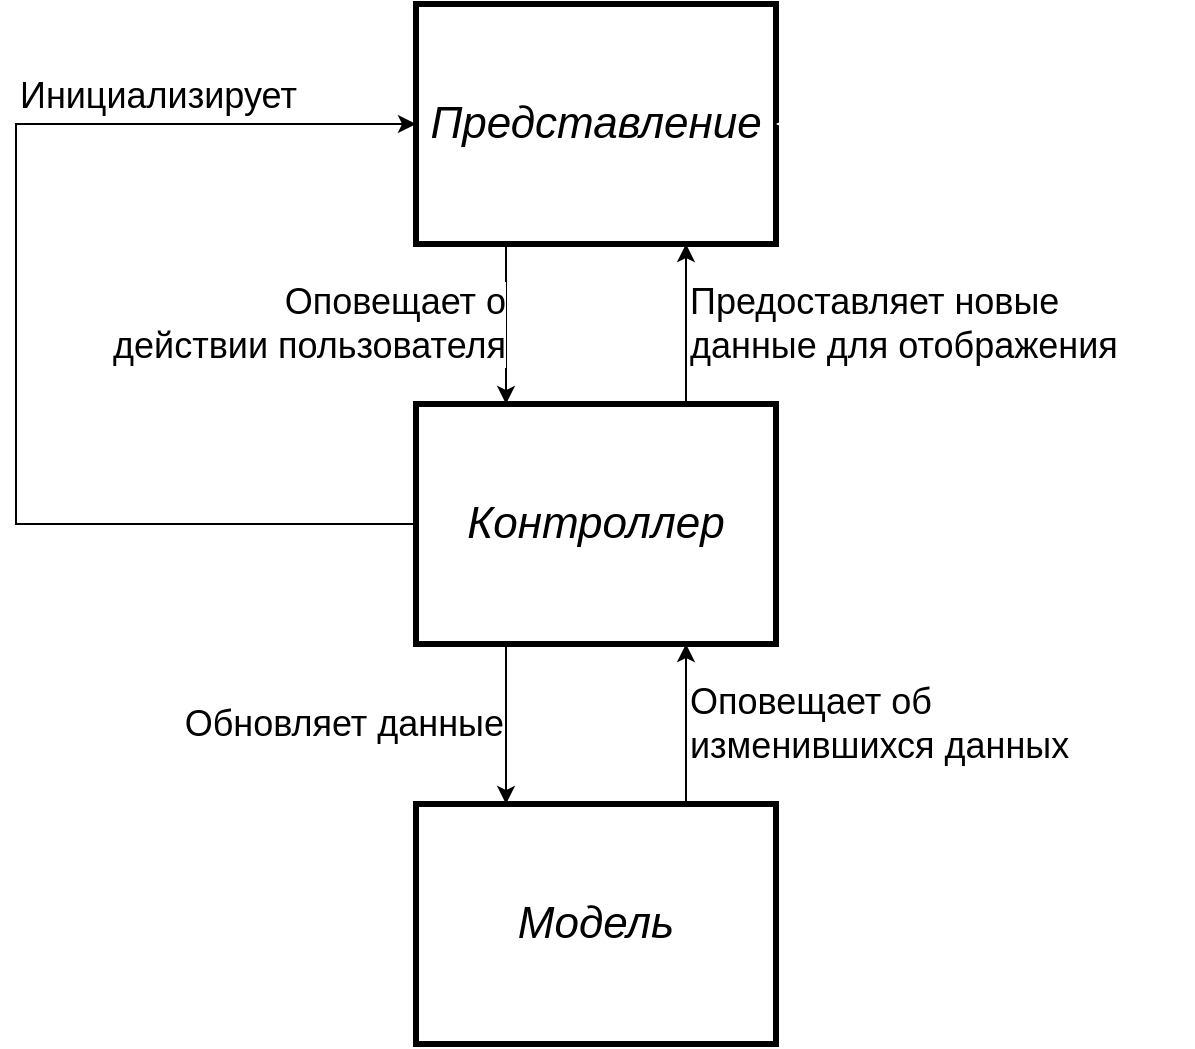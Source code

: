 <mxfile compressed="false" version="21.1.2" type="device">
  <diagram name="Страница-1" id="Страница-1">
    <mxGraphModel dx="954" dy="610" grid="1" gridSize="10" guides="1" tooltips="1" connect="1" arrows="1" fold="1" page="1" pageScale="1" pageWidth="1000" pageHeight="1000" math="0" shadow="0">
      <root>
        <mxCell id="0" />
        <mxCell id="tpW0L4eKJtAbM24Pp-hq-4" value="Границы" parent="0" />
        <mxCell id="c_GgWeIZ1fy48l5YVFOS-8" style="edgeStyle=orthogonalEdgeStyle;rounded=0;orthogonalLoop=1;jettySize=auto;html=1;exitX=0.25;exitY=1;exitDx=0;exitDy=0;entryX=0.25;entryY=0;entryDx=0;entryDy=0;fontFamily=Arial;" parent="tpW0L4eKJtAbM24Pp-hq-4" source="c_GgWeIZ1fy48l5YVFOS-0" target="c_GgWeIZ1fy48l5YVFOS-1" edge="1">
          <mxGeometry relative="1" as="geometry" />
        </mxCell>
        <mxCell id="c_GgWeIZ1fy48l5YVFOS-11" value="Оповещает о &lt;br style=&quot;font-size: 18px;&quot;&gt;действии пользователя" style="edgeLabel;html=1;align=right;verticalAlign=middle;resizable=0;points=[];fontSize=18;fontFamily=Arial;" parent="c_GgWeIZ1fy48l5YVFOS-8" vertex="1" connectable="0">
          <mxGeometry x="-0.016" relative="1" as="geometry">
            <mxPoint as="offset" />
          </mxGeometry>
        </mxCell>
        <mxCell id="c_GgWeIZ1fy48l5YVFOS-0" value="Представление" style="rounded=0;whiteSpace=wrap;html=1;fontSize=22;strokeWidth=3;align=center;fontFamily=Arial;fontStyle=2" parent="tpW0L4eKJtAbM24Pp-hq-4" vertex="1">
          <mxGeometry x="400" y="40" width="180" height="120" as="geometry" />
        </mxCell>
        <mxCell id="c_GgWeIZ1fy48l5YVFOS-5" value="Обновляет данные" style="edgeStyle=orthogonalEdgeStyle;rounded=0;orthogonalLoop=1;jettySize=auto;html=1;exitX=0.25;exitY=1;exitDx=0;exitDy=0;entryX=0.25;entryY=0;entryDx=0;entryDy=0;fontFamily=Arial;align=right;fontSize=18;" parent="tpW0L4eKJtAbM24Pp-hq-4" source="c_GgWeIZ1fy48l5YVFOS-1" target="c_GgWeIZ1fy48l5YVFOS-2" edge="1">
          <mxGeometry relative="1" as="geometry">
            <mxPoint as="offset" />
          </mxGeometry>
        </mxCell>
        <mxCell id="c_GgWeIZ1fy48l5YVFOS-12" value="&lt;font style=&quot;font-size: 18px;&quot;&gt;Предоставляет новые &lt;br&gt;данные для отображения&lt;br&gt;&lt;/font&gt;" style="edgeStyle=orthogonalEdgeStyle;rounded=0;orthogonalLoop=1;jettySize=auto;html=1;exitX=0.75;exitY=0;exitDx=0;exitDy=0;entryX=0.75;entryY=1;entryDx=0;entryDy=0;align=left;fontSize=18;fontFamily=Arial;" parent="tpW0L4eKJtAbM24Pp-hq-4" source="c_GgWeIZ1fy48l5YVFOS-1" target="c_GgWeIZ1fy48l5YVFOS-0" edge="1">
          <mxGeometry relative="1" as="geometry">
            <mxPoint as="offset" />
          </mxGeometry>
        </mxCell>
        <mxCell id="c_GgWeIZ1fy48l5YVFOS-13" value="" style="edgeStyle=orthogonalEdgeStyle;rounded=0;orthogonalLoop=1;jettySize=auto;html=1;entryX=0;entryY=0.5;entryDx=0;entryDy=0;endArrow=classic;endFill=1;startArrow=none;startFill=0;" parent="tpW0L4eKJtAbM24Pp-hq-4" source="c_GgWeIZ1fy48l5YVFOS-1" target="c_GgWeIZ1fy48l5YVFOS-0" edge="1">
          <mxGeometry relative="1" as="geometry">
            <Array as="points">
              <mxPoint x="200" y="300" />
              <mxPoint x="200" y="100" />
            </Array>
          </mxGeometry>
        </mxCell>
        <mxCell id="c_GgWeIZ1fy48l5YVFOS-15" value="Оповещает об&lt;br style=&quot;border-color: var(--border-color);&quot;&gt;изменившихся данных" style="edgeStyle=orthogonalEdgeStyle;rounded=0;orthogonalLoop=1;jettySize=auto;html=1;exitX=0.75;exitY=1;exitDx=0;exitDy=0;entryX=0.75;entryY=0;entryDx=0;entryDy=0;align=left;endArrow=none;endFill=0;startArrow=classic;startFill=1;fontSize=18;fontFamily=Arial;" parent="tpW0L4eKJtAbM24Pp-hq-4" source="c_GgWeIZ1fy48l5YVFOS-1" target="c_GgWeIZ1fy48l5YVFOS-2" edge="1">
          <mxGeometry relative="1" as="geometry">
            <mxPoint as="offset" />
          </mxGeometry>
        </mxCell>
        <mxCell id="c_GgWeIZ1fy48l5YVFOS-1" value="&lt;span style=&quot;font-size: 22px;&quot;&gt;Контроллер&lt;/span&gt;" style="rounded=0;whiteSpace=wrap;html=1;fontSize=22;strokeWidth=3;align=center;fontFamily=Arial;fontStyle=2" parent="tpW0L4eKJtAbM24Pp-hq-4" vertex="1">
          <mxGeometry x="400" y="240.0" width="180" height="120" as="geometry" />
        </mxCell>
        <mxCell id="c_GgWeIZ1fy48l5YVFOS-19" value="" style="edgeStyle=orthogonalEdgeStyle;rounded=0;orthogonalLoop=1;jettySize=auto;html=1;entryX=1;entryY=0.5;entryDx=0;entryDy=0;fontSize=18;fontFamily=Arial;align=center;strokeColor=#FFFFFF;" parent="tpW0L4eKJtAbM24Pp-hq-4" edge="1">
          <mxGeometry x="0.65" y="-20" relative="1" as="geometry">
            <mxPoint x="580" y="500" as="sourcePoint" />
            <mxPoint x="580" y="100" as="targetPoint" />
            <Array as="points">
              <mxPoint x="780" y="500" />
              <mxPoint x="780" y="100" />
            </Array>
            <mxPoint as="offset" />
          </mxGeometry>
        </mxCell>
        <mxCell id="c_GgWeIZ1fy48l5YVFOS-2" value="Модель" style="rounded=0;whiteSpace=wrap;html=1;fontSize=22;strokeWidth=3;align=center;fontFamily=Arial;fontStyle=2" parent="tpW0L4eKJtAbM24Pp-hq-4" vertex="1">
          <mxGeometry x="400" y="440.0" width="180" height="120" as="geometry" />
        </mxCell>
        <mxCell id="c_GgWeIZ1fy48l5YVFOS-21" value="&lt;meta charset=&quot;utf-8&quot;&gt;&lt;span style=&quot;color: rgb(0, 0, 0); font-family: Arial; font-size: 18px; font-style: normal; font-variant-ligatures: normal; font-variant-caps: normal; font-weight: 400; letter-spacing: normal; orphans: 2; text-align: center; text-indent: 0px; text-transform: none; widows: 2; word-spacing: 0px; -webkit-text-stroke-width: 0px; background-color: rgb(255, 255, 255); text-decoration-thickness: initial; text-decoration-style: initial; text-decoration-color: initial; float: none; display: inline !important;&quot;&gt;Инициализирует&lt;/span&gt;" style="text;whiteSpace=wrap;html=1;verticalAlign=bottom;" parent="tpW0L4eKJtAbM24Pp-hq-4" vertex="1">
          <mxGeometry x="200" y="50" width="170" height="50" as="geometry" />
        </mxCell>
        <mxCell id="tpW0L4eKJtAbM24Pp-hq-6" value="Рамка" parent="0" />
        <mxCell id="tpW0L4eKJtAbM24Pp-hq-5" value="Надписи" parent="0" />
        <mxCell id="tpW0L4eKJtAbM24Pp-hq-7" value="Связи" parent="0" />
        <mxCell id="tpW0L4eKJtAbM24Pp-hq-3" value="Сущности" parent="0" />
      </root>
    </mxGraphModel>
  </diagram>
</mxfile>
